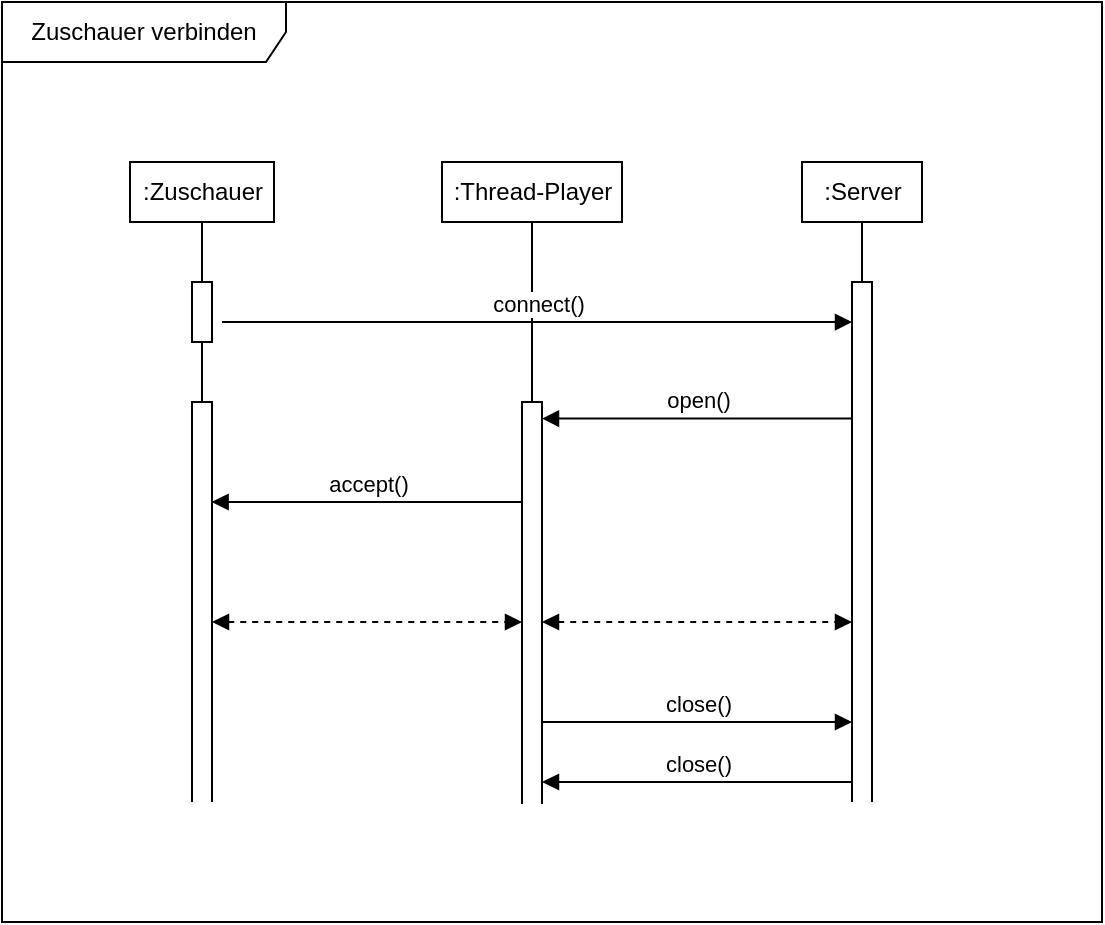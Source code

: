 <mxfile version="16.0.0" type="device"><diagram id="8zYSAmgEwVj9J9xBLoWn" name="Page-1"><mxGraphModel dx="557" dy="533" grid="1" gridSize="10" guides="1" tooltips="1" connect="1" arrows="1" fold="1" page="1" pageScale="1" pageWidth="827" pageHeight="600" math="0" shadow="0"><root><mxCell id="0"/><mxCell id="1" parent="0"/><mxCell id="RixYtwIBFjerOirvQZdC-1" value="Zuschauer verbinden" style="shape=umlFrame;whiteSpace=wrap;html=1;width=142;height=30;" vertex="1" parent="1"><mxGeometry x="138" y="30" width="550" height="460" as="geometry"/></mxCell><mxCell id="RixYtwIBFjerOirvQZdC-14" style="edgeStyle=orthogonalEdgeStyle;rounded=0;orthogonalLoop=1;jettySize=auto;html=1;endArrow=none;endFill=0;" edge="1" parent="1" source="RixYtwIBFjerOirvQZdC-2" target="RixYtwIBFjerOirvQZdC-10"><mxGeometry relative="1" as="geometry"/></mxCell><mxCell id="RixYtwIBFjerOirvQZdC-2" value=":Thread-Player" style="html=1;" vertex="1" parent="1"><mxGeometry x="358" y="110" width="90" height="30" as="geometry"/></mxCell><mxCell id="RixYtwIBFjerOirvQZdC-6" style="edgeStyle=orthogonalEdgeStyle;rounded=0;orthogonalLoop=1;jettySize=auto;html=1;endArrow=none;endFill=0;" edge="1" parent="1" source="RixYtwIBFjerOirvQZdC-3" target="RixYtwIBFjerOirvQZdC-5"><mxGeometry relative="1" as="geometry"/></mxCell><mxCell id="RixYtwIBFjerOirvQZdC-3" value=":Zuschauer" style="html=1;" vertex="1" parent="1"><mxGeometry x="202" y="110" width="72" height="30" as="geometry"/></mxCell><mxCell id="RixYtwIBFjerOirvQZdC-24" style="edgeStyle=orthogonalEdgeStyle;rounded=0;orthogonalLoop=1;jettySize=auto;html=1;endArrow=none;endFill=0;" edge="1" parent="1" source="RixYtwIBFjerOirvQZdC-4" target="RixYtwIBFjerOirvQZdC-8"><mxGeometry relative="1" as="geometry"/></mxCell><mxCell id="RixYtwIBFjerOirvQZdC-4" value=":Server" style="html=1;" vertex="1" parent="1"><mxGeometry x="538" y="110" width="60" height="30" as="geometry"/></mxCell><mxCell id="RixYtwIBFjerOirvQZdC-13" style="edgeStyle=orthogonalEdgeStyle;rounded=0;orthogonalLoop=1;jettySize=auto;html=1;endArrow=none;endFill=0;" edge="1" parent="1" source="RixYtwIBFjerOirvQZdC-5" target="RixYtwIBFjerOirvQZdC-12"><mxGeometry relative="1" as="geometry"/></mxCell><mxCell id="RixYtwIBFjerOirvQZdC-5" value="" style="html=1;points=[];perimeter=orthogonalPerimeter;" vertex="1" parent="1"><mxGeometry x="233" y="170" width="10" height="30" as="geometry"/></mxCell><mxCell id="RixYtwIBFjerOirvQZdC-7" value="connect()" style="html=1;verticalAlign=bottom;endArrow=block;rounded=0;exitX=1.5;exitY=0.667;exitDx=0;exitDy=0;exitPerimeter=0;" edge="1" parent="1" source="RixYtwIBFjerOirvQZdC-5" target="RixYtwIBFjerOirvQZdC-8"><mxGeometry width="80" relative="1" as="geometry"><mxPoint x="378" y="300" as="sourcePoint"/><mxPoint x="458" y="300" as="targetPoint"/></mxGeometry></mxCell><mxCell id="RixYtwIBFjerOirvQZdC-8" value="" style="html=1;points=[];perimeter=orthogonalPerimeter;" vertex="1" parent="1"><mxGeometry x="563" y="170" width="10" height="270" as="geometry"/></mxCell><mxCell id="RixYtwIBFjerOirvQZdC-10" value="" style="html=1;points=[];perimeter=orthogonalPerimeter;" vertex="1" parent="1"><mxGeometry x="398" y="230" width="10" height="210" as="geometry"/></mxCell><mxCell id="RixYtwIBFjerOirvQZdC-11" value="open()" style="html=1;verticalAlign=bottom;endArrow=block;rounded=0;exitX=0.019;exitY=0.253;exitDx=0;exitDy=0;exitPerimeter=0;" edge="1" parent="1" source="RixYtwIBFjerOirvQZdC-8" target="RixYtwIBFjerOirvQZdC-10"><mxGeometry width="80" relative="1" as="geometry"><mxPoint x="378" y="330" as="sourcePoint"/><mxPoint x="458" y="330" as="targetPoint"/></mxGeometry></mxCell><mxCell id="RixYtwIBFjerOirvQZdC-12" value="" style="html=1;points=[];perimeter=orthogonalPerimeter;" vertex="1" parent="1"><mxGeometry x="233" y="230" width="10" height="210" as="geometry"/></mxCell><mxCell id="RixYtwIBFjerOirvQZdC-16" value="accept()" style="html=1;verticalAlign=bottom;endArrow=block;rounded=0;exitX=0.019;exitY=0.253;exitDx=0;exitDy=0;exitPerimeter=0;" edge="1" parent="1"><mxGeometry width="80" relative="1" as="geometry"><mxPoint x="398" y="280.0" as="sourcePoint"/><mxPoint x="242.81" y="280.0" as="targetPoint"/></mxGeometry></mxCell><mxCell id="RixYtwIBFjerOirvQZdC-19" value="" style="endArrow=block;startArrow=block;endFill=1;startFill=1;html=1;rounded=0;dashed=1;" edge="1" parent="1" source="RixYtwIBFjerOirvQZdC-12"><mxGeometry width="160" relative="1" as="geometry"><mxPoint x="258" y="310" as="sourcePoint"/><mxPoint x="398" y="340" as="targetPoint"/></mxGeometry></mxCell><mxCell id="RixYtwIBFjerOirvQZdC-20" value="" style="endArrow=block;startArrow=block;endFill=1;startFill=1;html=1;rounded=0;dashed=1;" edge="1" parent="1"><mxGeometry width="160" relative="1" as="geometry"><mxPoint x="408" y="340" as="sourcePoint"/><mxPoint x="563" y="340" as="targetPoint"/></mxGeometry></mxCell><mxCell id="RixYtwIBFjerOirvQZdC-22" value="close()" style="html=1;verticalAlign=bottom;endArrow=block;rounded=0;exitX=1.5;exitY=0.667;exitDx=0;exitDy=0;exitPerimeter=0;" edge="1" parent="1"><mxGeometry width="80" relative="1" as="geometry"><mxPoint x="408" y="390.0" as="sourcePoint"/><mxPoint x="563" y="390" as="targetPoint"/></mxGeometry></mxCell><mxCell id="RixYtwIBFjerOirvQZdC-23" value="close()" style="html=1;verticalAlign=bottom;endArrow=block;rounded=0;exitX=0.019;exitY=0.253;exitDx=0;exitDy=0;exitPerimeter=0;" edge="1" parent="1"><mxGeometry width="80" relative="1" as="geometry"><mxPoint x="563.19" y="420" as="sourcePoint"/><mxPoint x="408.0" y="420" as="targetPoint"/></mxGeometry></mxCell><mxCell id="RixYtwIBFjerOirvQZdC-25" value="" style="rounded=0;whiteSpace=wrap;html=1;strokeColor=none;" vertex="1" parent="1"><mxGeometry x="558" y="430" width="20" height="20" as="geometry"/></mxCell><mxCell id="RixYtwIBFjerOirvQZdC-26" value="" style="rounded=0;whiteSpace=wrap;html=1;strokeColor=none;" vertex="1" parent="1"><mxGeometry x="393" y="431" width="20" height="20" as="geometry"/></mxCell><mxCell id="RixYtwIBFjerOirvQZdC-28" value="" style="rounded=0;whiteSpace=wrap;html=1;strokeColor=none;" vertex="1" parent="1"><mxGeometry x="228" y="430" width="20" height="20" as="geometry"/></mxCell></root></mxGraphModel></diagram></mxfile>